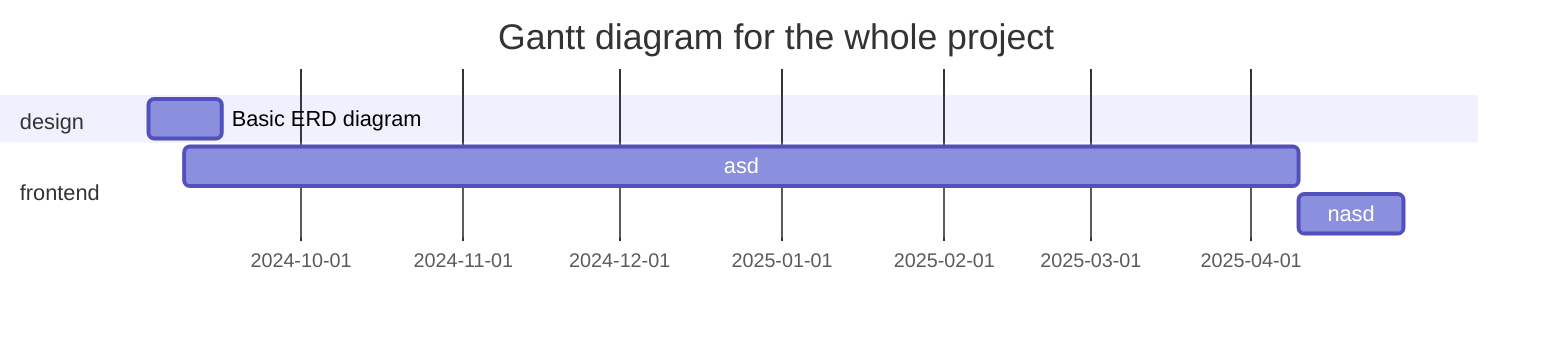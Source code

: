 gantt
    title Gantt diagram for the whole project
    dateFormat YYYY-MM-DD
    section design
        Basic ERD diagram :2024-09-02, 14d
    section frontend
        asd :f1, 2024-09-09, 213d
        nasd :after f1,20d
    section backend

    section database